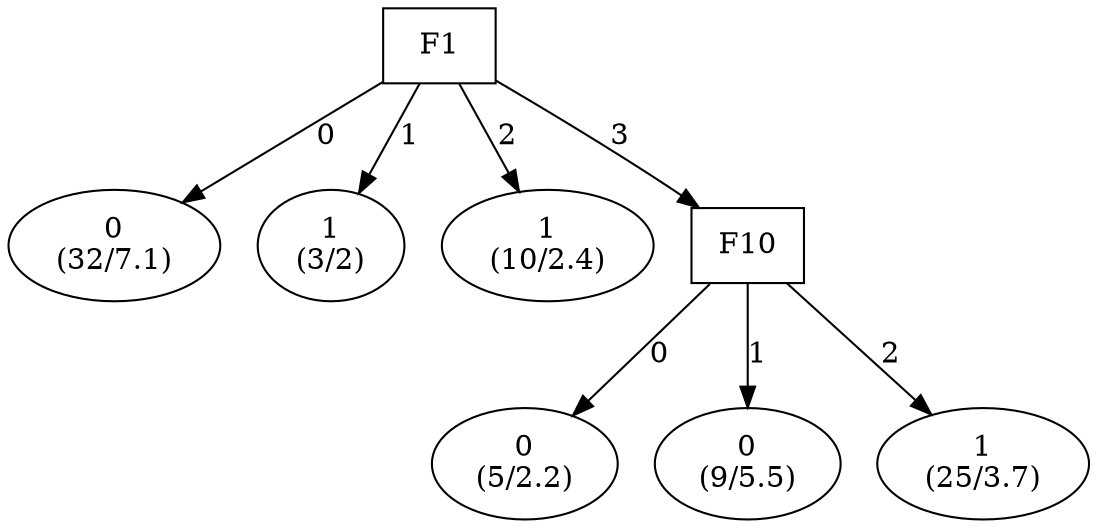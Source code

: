 digraph YaDT {
n0 [ shape=box, label="F1\n"]
n0 -> n1 [label="0"]
n1 [ shape=ellipse, label="0\n(32/7.1)"]
n0 -> n2 [label="1"]
n2 [ shape=ellipse, label="1\n(3/2)"]
n0 -> n3 [label="2"]
n3 [ shape=ellipse, label="1\n(10/2.4)"]
n0 -> n4 [label="3"]
n4 [ shape=box, label="F10\n"]
n4 -> n5 [label="0"]
n5 [ shape=ellipse, label="0\n(5/2.2)"]
n4 -> n6 [label="1"]
n6 [ shape=ellipse, label="0\n(9/5.5)"]
n4 -> n7 [label="2"]
n7 [ shape=ellipse, label="1\n(25/3.7)"]
}
